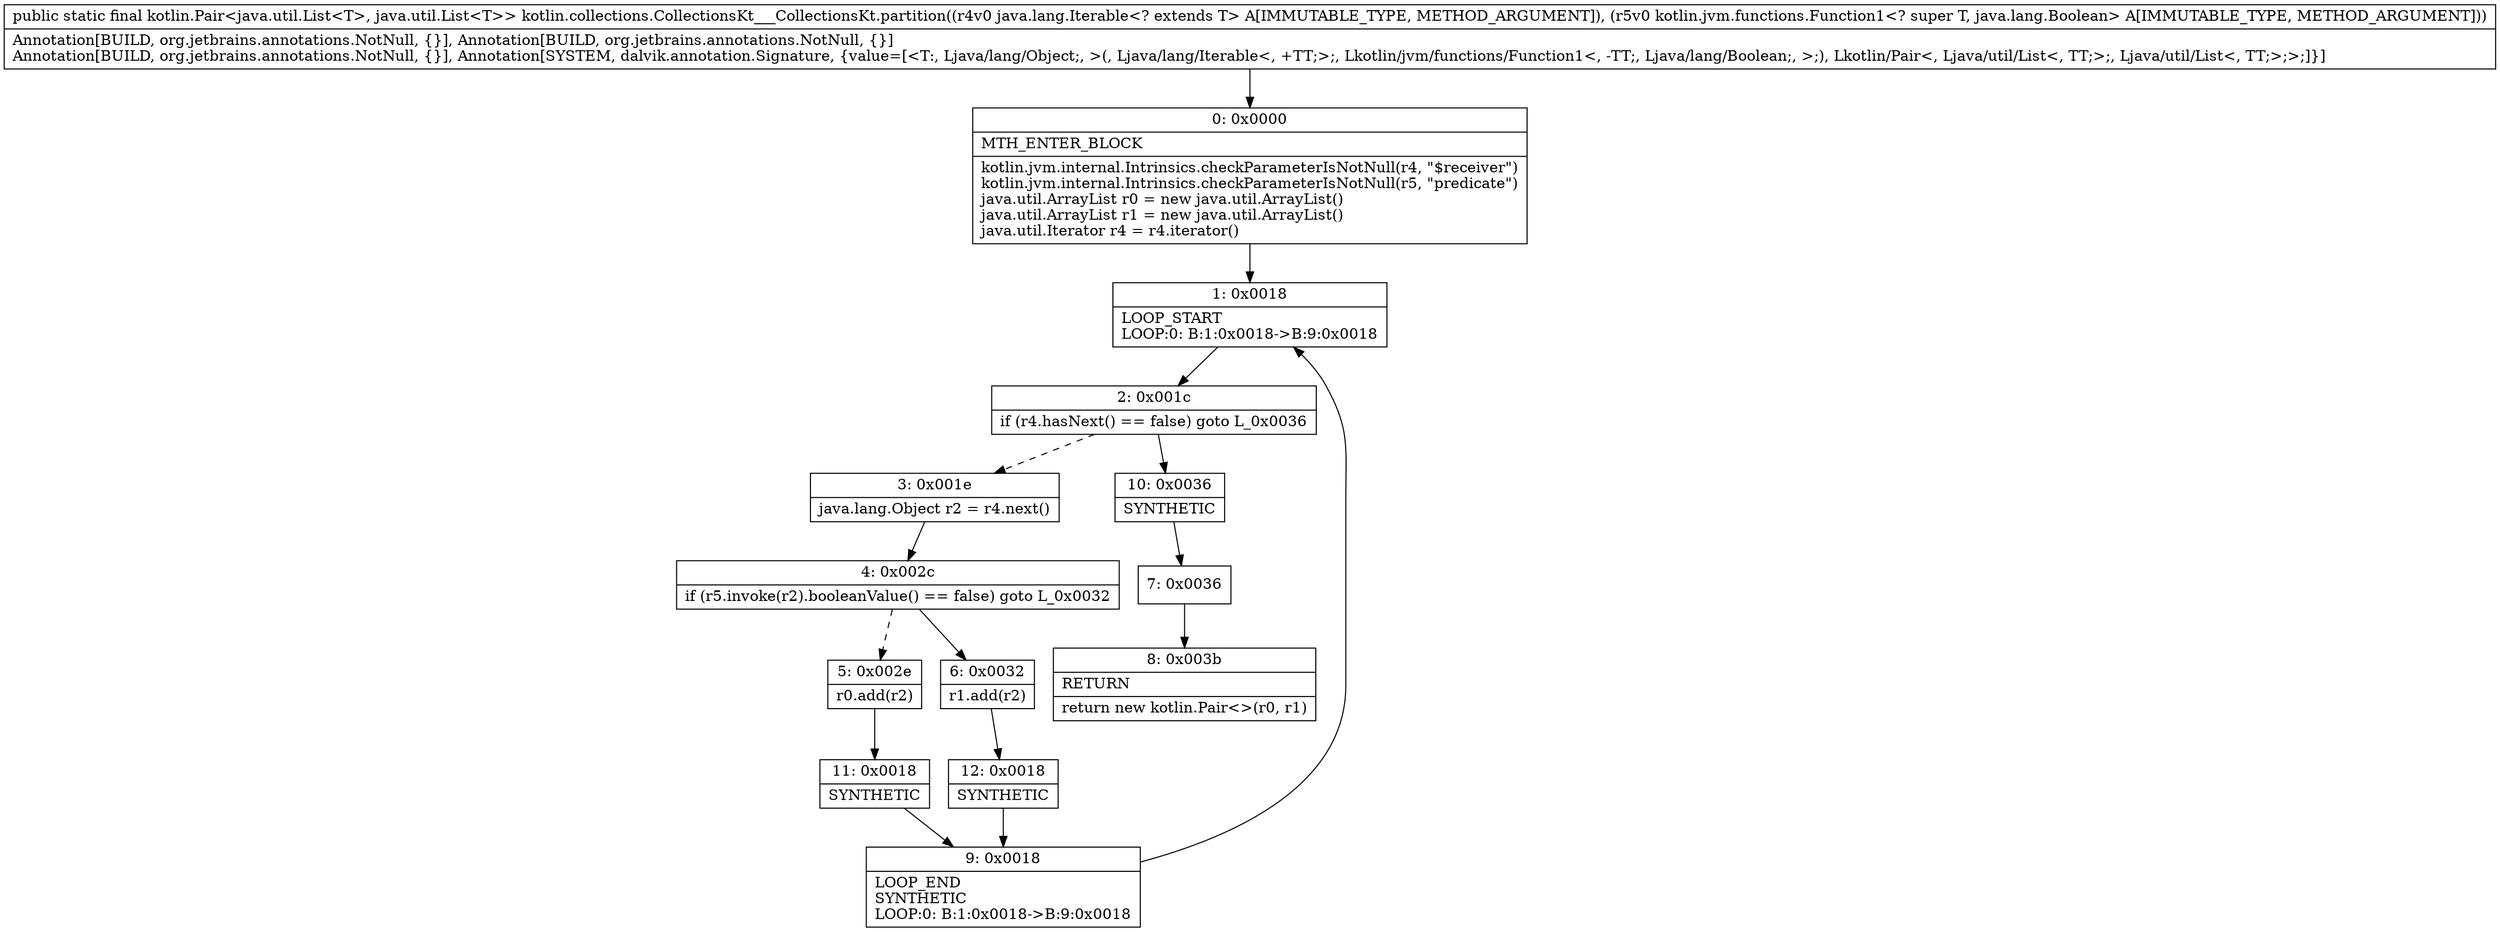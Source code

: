 digraph "CFG forkotlin.collections.CollectionsKt___CollectionsKt.partition(Ljava\/lang\/Iterable;Lkotlin\/jvm\/functions\/Function1;)Lkotlin\/Pair;" {
Node_0 [shape=record,label="{0\:\ 0x0000|MTH_ENTER_BLOCK\l|kotlin.jvm.internal.Intrinsics.checkParameterIsNotNull(r4, \"$receiver\")\lkotlin.jvm.internal.Intrinsics.checkParameterIsNotNull(r5, \"predicate\")\ljava.util.ArrayList r0 = new java.util.ArrayList()\ljava.util.ArrayList r1 = new java.util.ArrayList()\ljava.util.Iterator r4 = r4.iterator()\l}"];
Node_1 [shape=record,label="{1\:\ 0x0018|LOOP_START\lLOOP:0: B:1:0x0018\-\>B:9:0x0018\l}"];
Node_2 [shape=record,label="{2\:\ 0x001c|if (r4.hasNext() == false) goto L_0x0036\l}"];
Node_3 [shape=record,label="{3\:\ 0x001e|java.lang.Object r2 = r4.next()\l}"];
Node_4 [shape=record,label="{4\:\ 0x002c|if (r5.invoke(r2).booleanValue() == false) goto L_0x0032\l}"];
Node_5 [shape=record,label="{5\:\ 0x002e|r0.add(r2)\l}"];
Node_6 [shape=record,label="{6\:\ 0x0032|r1.add(r2)\l}"];
Node_7 [shape=record,label="{7\:\ 0x0036}"];
Node_8 [shape=record,label="{8\:\ 0x003b|RETURN\l|return new kotlin.Pair\<\>(r0, r1)\l}"];
Node_9 [shape=record,label="{9\:\ 0x0018|LOOP_END\lSYNTHETIC\lLOOP:0: B:1:0x0018\-\>B:9:0x0018\l}"];
Node_10 [shape=record,label="{10\:\ 0x0036|SYNTHETIC\l}"];
Node_11 [shape=record,label="{11\:\ 0x0018|SYNTHETIC\l}"];
Node_12 [shape=record,label="{12\:\ 0x0018|SYNTHETIC\l}"];
MethodNode[shape=record,label="{public static final kotlin.Pair\<java.util.List\<T\>, java.util.List\<T\>\> kotlin.collections.CollectionsKt___CollectionsKt.partition((r4v0 java.lang.Iterable\<? extends T\> A[IMMUTABLE_TYPE, METHOD_ARGUMENT]), (r5v0 kotlin.jvm.functions.Function1\<? super T, java.lang.Boolean\> A[IMMUTABLE_TYPE, METHOD_ARGUMENT]))  | Annotation[BUILD, org.jetbrains.annotations.NotNull, \{\}], Annotation[BUILD, org.jetbrains.annotations.NotNull, \{\}]\lAnnotation[BUILD, org.jetbrains.annotations.NotNull, \{\}], Annotation[SYSTEM, dalvik.annotation.Signature, \{value=[\<T:, Ljava\/lang\/Object;, \>(, Ljava\/lang\/Iterable\<, +TT;\>;, Lkotlin\/jvm\/functions\/Function1\<, \-TT;, Ljava\/lang\/Boolean;, \>;), Lkotlin\/Pair\<, Ljava\/util\/List\<, TT;\>;, Ljava\/util\/List\<, TT;\>;\>;]\}]\l}"];
MethodNode -> Node_0;
Node_0 -> Node_1;
Node_1 -> Node_2;
Node_2 -> Node_3[style=dashed];
Node_2 -> Node_10;
Node_3 -> Node_4;
Node_4 -> Node_5[style=dashed];
Node_4 -> Node_6;
Node_5 -> Node_11;
Node_6 -> Node_12;
Node_7 -> Node_8;
Node_9 -> Node_1;
Node_10 -> Node_7;
Node_11 -> Node_9;
Node_12 -> Node_9;
}

